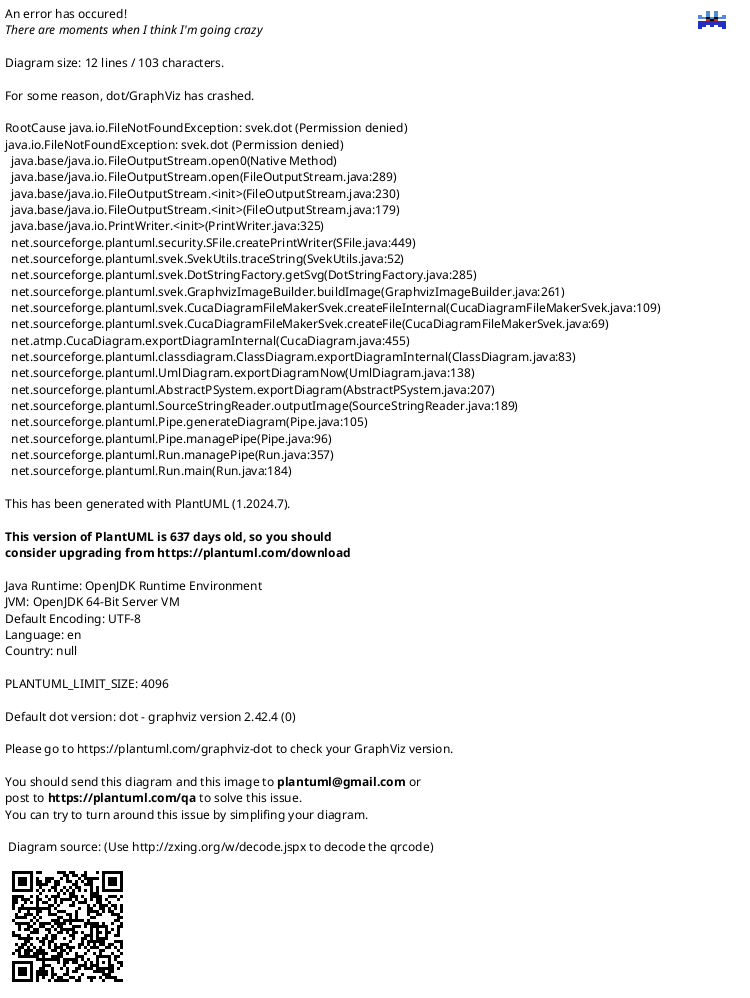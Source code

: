 {
  "sha1": "93sndusp224pr7en24u0qjipuj4biqm",
  "insertion": {
    "when": "2024-05-30T20:48:21.594Z",
    "url": "https://github.com/plantuml/plantuml/issues/1353",
    "user": "plantuml@gmail.com"
  }
}
@startuml
!pragma svek_trace on
entity DEPT {
D1
}

entity EMP {
D2
}

EMP::D2 ||--o{ DEPT::D1
@enduml
